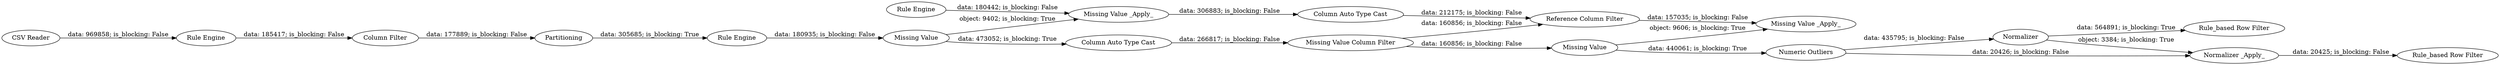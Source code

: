 digraph {
	"-3203431360376047609_80" [label="Column Auto Type Cast"]
	"-8089676012991901437_783" [label="Numeric Outliers"]
	"-3203431360376047609_83" [label="Column Auto Type Cast"]
	"-3203431360376047609_81" [label="Missing Value Column Filter"]
	"-8089676012991901437_782" [label="CSV Reader"]
	"-3203431360376047609_64" [label="Missing Value _Apply_"]
	"-8089676012991901437_784" [label=Normalizer]
	"2176146533434213181_23" [label="Rule Engine"]
	"-3203431360376047609_63" [label="Rule Engine"]
	"-3203431360376047609_82" [label="Missing Value"]
	"-3203431360376047609_78" [label="Missing Value"]
	"-3203431360376047609_72" [label="Reference Column Filter"]
	"2176146533434213181_26" [label="Column Filter"]
	"2176146533434213181_24" [label=Partitioning]
	"-8089676012991901437_787" [label="Rule_based Row Filter"]
	"-3203431360376047609_73" [label="Missing Value _Apply_"]
	"-8089676012991901437_785" [label="Rule_based Row Filter"]
	"-3203431360376047609_77" [label="Rule Engine"]
	"-8089676012991901437_786" [label="Normalizer _Apply_"]
	"-3203431360376047609_77" -> "-3203431360376047609_78" [label="data: 180935; is_blocking: False"]
	"-3203431360376047609_83" -> "-3203431360376047609_72" [label="data: 212175; is_blocking: False"]
	"-8089676012991901437_784" -> "-8089676012991901437_785" [label="data: 564891; is_blocking: True"]
	"-8089676012991901437_784" -> "-8089676012991901437_786" [label="object: 3384; is_blocking: True"]
	"-8089676012991901437_783" -> "-8089676012991901437_784" [label="data: 435795; is_blocking: False"]
	"-3203431360376047609_82" -> "-8089676012991901437_783" [label="data: 440061; is_blocking: True"]
	"-3203431360376047609_81" -> "-3203431360376047609_82" [label="data: 160856; is_blocking: False"]
	"2176146533434213181_23" -> "2176146533434213181_26" [label="data: 185417; is_blocking: False"]
	"-3203431360376047609_80" -> "-3203431360376047609_81" [label="data: 266817; is_blocking: False"]
	"2176146533434213181_24" -> "-3203431360376047609_77" [label="data: 305685; is_blocking: True"]
	"-3203431360376047609_63" -> "-3203431360376047609_64" [label="data: 180442; is_blocking: False"]
	"-8089676012991901437_786" -> "-8089676012991901437_787" [label="data: 20425; is_blocking: False"]
	"-3203431360376047609_64" -> "-3203431360376047609_83" [label="data: 306883; is_blocking: False"]
	"-3203431360376047609_82" -> "-3203431360376047609_73" [label="object: 9606; is_blocking: True"]
	"2176146533434213181_26" -> "2176146533434213181_24" [label="data: 177889; is_blocking: False"]
	"-3203431360376047609_81" -> "-3203431360376047609_72" [label="data: 160856; is_blocking: False"]
	"-8089676012991901437_782" -> "2176146533434213181_23" [label="data: 969858; is_blocking: False"]
	"-3203431360376047609_78" -> "-3203431360376047609_64" [label="object: 9402; is_blocking: True"]
	"-3203431360376047609_78" -> "-3203431360376047609_80" [label="data: 473052; is_blocking: True"]
	"-3203431360376047609_72" -> "-3203431360376047609_73" [label="data: 157035; is_blocking: False"]
	"-8089676012991901437_783" -> "-8089676012991901437_786" [label="data: 20426; is_blocking: False"]
	rankdir=LR
}
